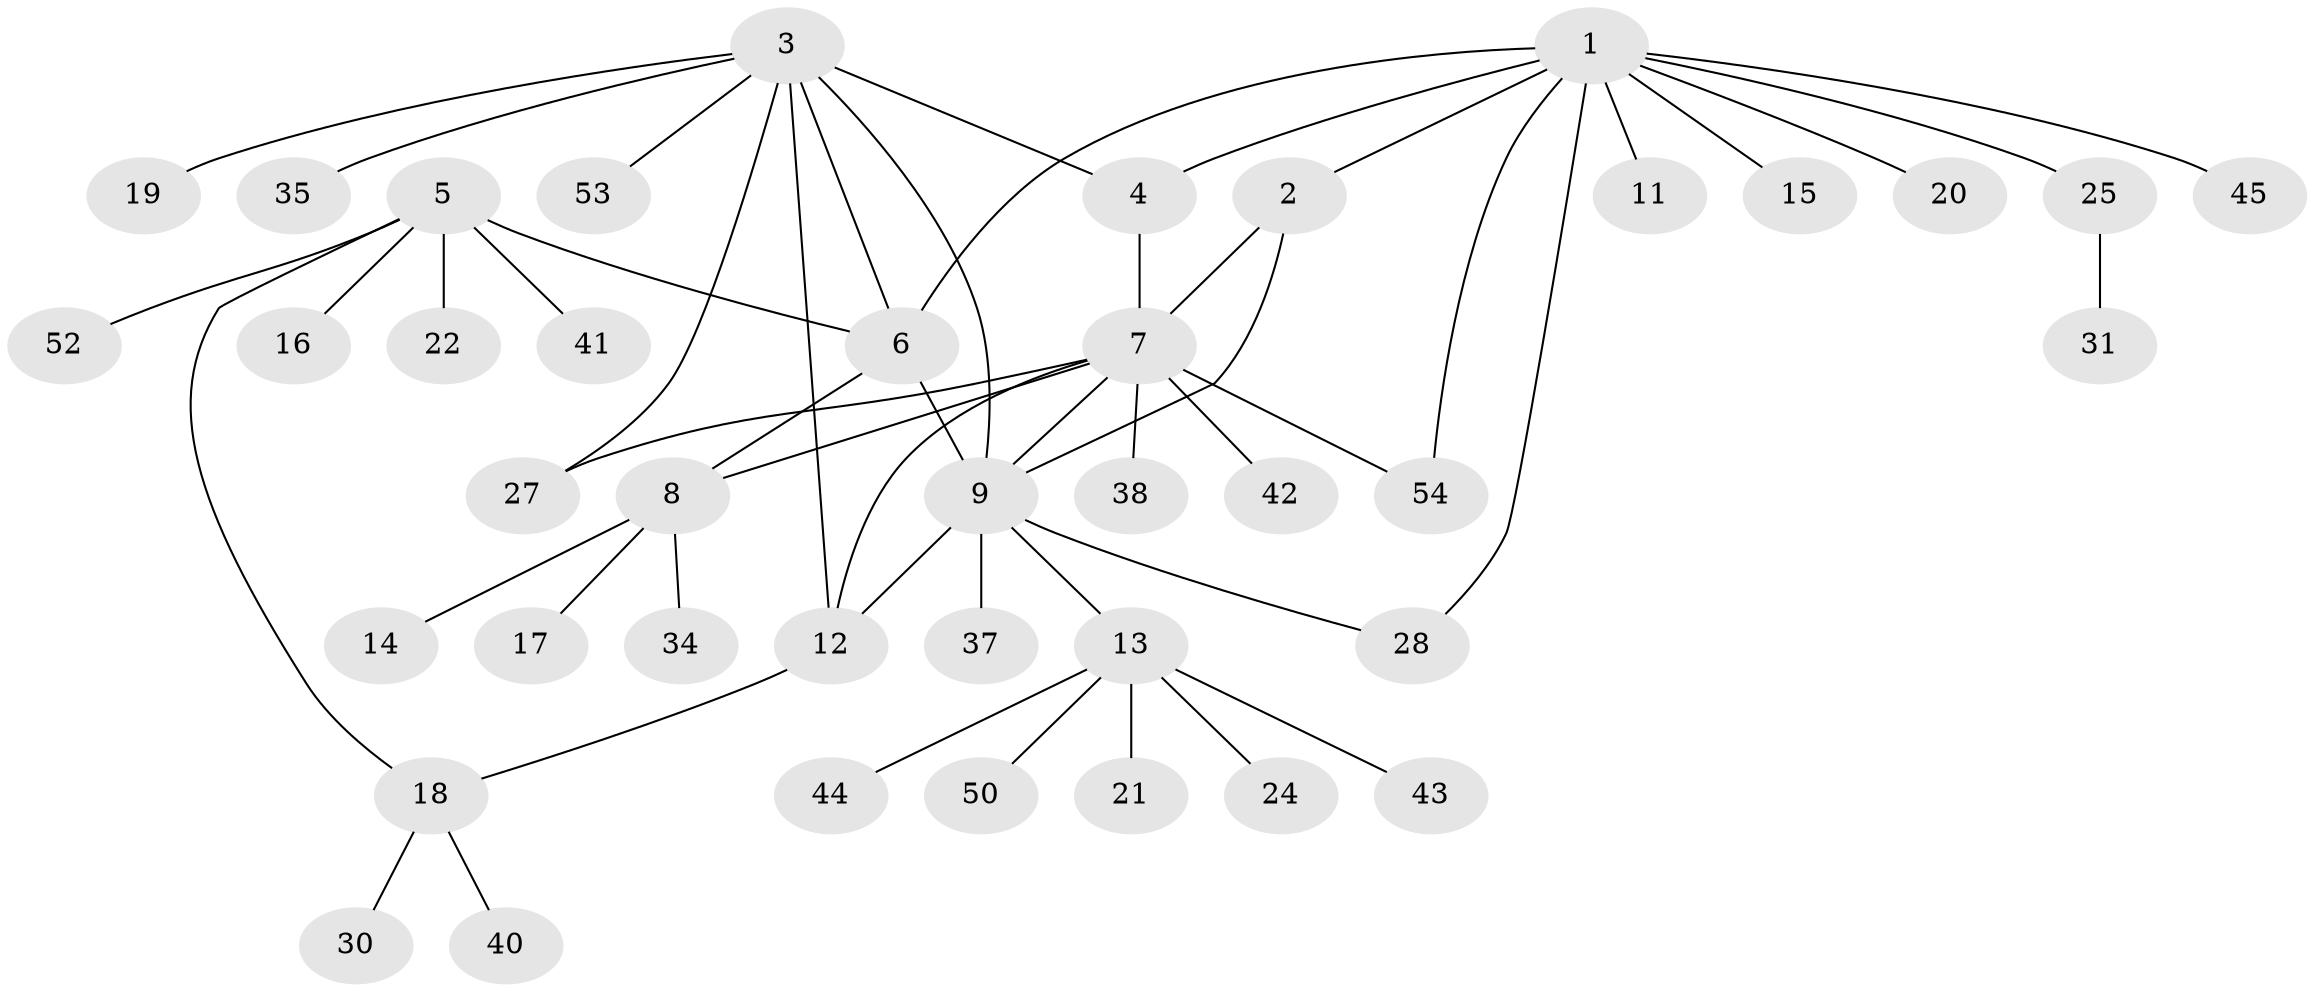 // original degree distribution, {11: 0.018518518518518517, 3: 0.1111111111111111, 9: 0.018518518518518517, 7: 0.037037037037037035, 5: 0.037037037037037035, 8: 0.018518518518518517, 6: 0.037037037037037035, 1: 0.5555555555555556, 4: 0.018518518518518517, 2: 0.14814814814814814}
// Generated by graph-tools (version 1.1) at 2025/42/03/06/25 10:42:08]
// undirected, 41 vertices, 52 edges
graph export_dot {
graph [start="1"]
  node [color=gray90,style=filled];
  1 [super="+48"];
  2;
  3 [super="+23"];
  4;
  5 [super="+32"];
  6;
  7 [super="+33"];
  8 [super="+26"];
  9 [super="+10"];
  11;
  12 [super="+29"];
  13 [super="+49"];
  14;
  15;
  16;
  17;
  18 [super="+36"];
  19;
  20;
  21 [super="+47"];
  22;
  24;
  25 [super="+39"];
  27;
  28 [super="+51"];
  30;
  31;
  34;
  35;
  37;
  38;
  40;
  41;
  42 [super="+46"];
  43;
  44;
  45;
  50;
  52;
  53;
  54;
  1 -- 2;
  1 -- 4;
  1 -- 6;
  1 -- 11;
  1 -- 15;
  1 -- 20;
  1 -- 25;
  1 -- 28;
  1 -- 45;
  1 -- 54;
  2 -- 7;
  2 -- 9;
  3 -- 4;
  3 -- 6;
  3 -- 12;
  3 -- 19;
  3 -- 27;
  3 -- 35;
  3 -- 53;
  3 -- 9 [weight=2];
  4 -- 7;
  5 -- 6;
  5 -- 16;
  5 -- 18;
  5 -- 22;
  5 -- 41;
  5 -- 52;
  6 -- 8;
  6 -- 9;
  7 -- 8;
  7 -- 42;
  7 -- 54;
  7 -- 27;
  7 -- 38;
  7 -- 9;
  7 -- 12;
  8 -- 14;
  8 -- 17;
  8 -- 34;
  9 -- 37;
  9 -- 12;
  9 -- 13;
  9 -- 28;
  12 -- 18;
  13 -- 21;
  13 -- 24;
  13 -- 43;
  13 -- 44;
  13 -- 50;
  18 -- 30;
  18 -- 40;
  25 -- 31;
}
